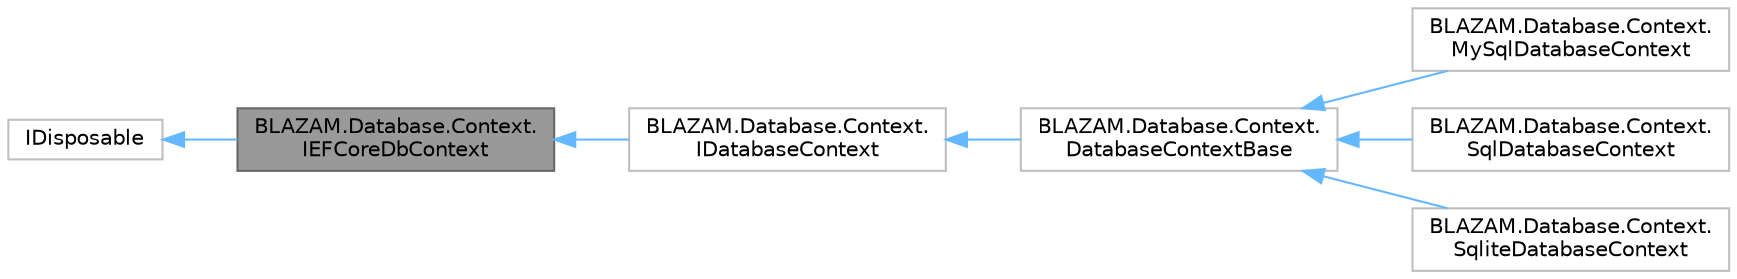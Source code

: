 digraph "BLAZAM.Database.Context.IEFCoreDbContext"
{
 // LATEX_PDF_SIZE
  bgcolor="transparent";
  edge [fontname=Helvetica,fontsize=10,labelfontname=Helvetica,labelfontsize=10];
  node [fontname=Helvetica,fontsize=10,shape=box,height=0.2,width=0.4];
  rankdir="LR";
  Node1 [id="Node000001",label="BLAZAM.Database.Context.\lIEFCoreDbContext",height=0.2,width=0.4,color="gray40", fillcolor="grey60", style="filled", fontcolor="black",tooltip=" "];
  Node2 -> Node1 [id="edge7_Node000001_Node000002",dir="back",color="steelblue1",style="solid",tooltip=" "];
  Node2 [id="Node000002",label="IDisposable",height=0.2,width=0.4,color="grey75", fillcolor="white", style="filled",tooltip=" "];
  Node1 -> Node3 [id="edge8_Node000001_Node000003",dir="back",color="steelblue1",style="solid",tooltip=" "];
  Node3 [id="Node000003",label="BLAZAM.Database.Context.\lIDatabaseContext",height=0.2,width=0.4,color="grey75", fillcolor="white", style="filled",URL="$interface_b_l_a_z_a_m_1_1_database_1_1_context_1_1_i_database_context.html",tooltip=" "];
  Node3 -> Node4 [id="edge9_Node000003_Node000004",dir="back",color="steelblue1",style="solid",tooltip=" "];
  Node4 [id="Node000004",label="BLAZAM.Database.Context.\lDatabaseContextBase",height=0.2,width=0.4,color="grey75", fillcolor="white", style="filled",URL="$class_b_l_a_z_a_m_1_1_database_1_1_context_1_1_database_context_base.html",tooltip=" "];
  Node4 -> Node5 [id="edge10_Node000004_Node000005",dir="back",color="steelblue1",style="solid",tooltip=" "];
  Node5 [id="Node000005",label="BLAZAM.Database.Context.\lMySqlDatabaseContext",height=0.2,width=0.4,color="grey75", fillcolor="white", style="filled",URL="$class_b_l_a_z_a_m_1_1_database_1_1_context_1_1_my_sql_database_context.html",tooltip=" "];
  Node4 -> Node6 [id="edge11_Node000004_Node000006",dir="back",color="steelblue1",style="solid",tooltip=" "];
  Node6 [id="Node000006",label="BLAZAM.Database.Context.\lSqlDatabaseContext",height=0.2,width=0.4,color="grey75", fillcolor="white", style="filled",URL="$class_b_l_a_z_a_m_1_1_database_1_1_context_1_1_sql_database_context.html",tooltip=" "];
  Node4 -> Node7 [id="edge12_Node000004_Node000007",dir="back",color="steelblue1",style="solid",tooltip=" "];
  Node7 [id="Node000007",label="BLAZAM.Database.Context.\lSqliteDatabaseContext",height=0.2,width=0.4,color="grey75", fillcolor="white", style="filled",URL="$class_b_l_a_z_a_m_1_1_database_1_1_context_1_1_sqlite_database_context.html",tooltip=" "];
}
